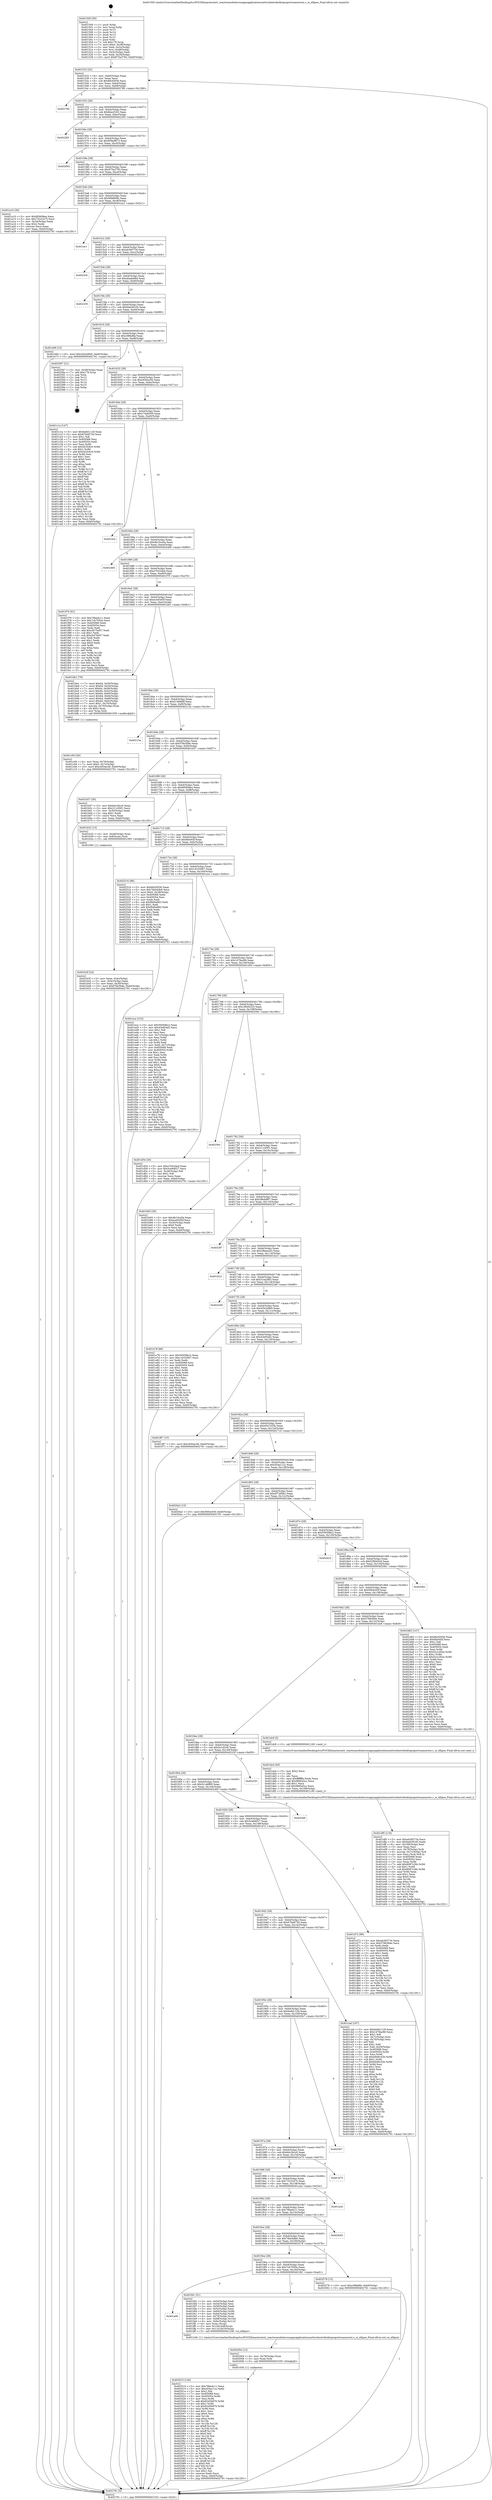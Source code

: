 digraph "0x401500" {
  label = "0x401500 (/mnt/c/Users/mathe/Desktop/tcc/POCII/binaries/extr_reactosmodulesrosappsapplicationsnettsclientrdesktopuiportsnanoxwin.c_ui_ellipse_Final-ollvm.out::main(0))"
  labelloc = "t"
  node[shape=record]

  Entry [label="",width=0.3,height=0.3,shape=circle,fillcolor=black,style=filled]
  "0x401532" [label="{
     0x401532 [32]\l
     | [instrs]\l
     &nbsp;&nbsp;0x401532 \<+6\>: mov -0xb0(%rbp),%eax\l
     &nbsp;&nbsp;0x401538 \<+2\>: mov %eax,%ecx\l
     &nbsp;&nbsp;0x40153a \<+6\>: sub $0x86cf2936,%ecx\l
     &nbsp;&nbsp;0x401540 \<+6\>: mov %eax,-0xb4(%rbp)\l
     &nbsp;&nbsp;0x401546 \<+6\>: mov %ecx,-0xb8(%rbp)\l
     &nbsp;&nbsp;0x40154c \<+6\>: je 0000000000402780 \<main+0x1280\>\l
  }"]
  "0x402780" [label="{
     0x402780\l
  }", style=dashed]
  "0x401552" [label="{
     0x401552 [28]\l
     | [instrs]\l
     &nbsp;&nbsp;0x401552 \<+5\>: jmp 0000000000401557 \<main+0x57\>\l
     &nbsp;&nbsp;0x401557 \<+6\>: mov -0xb4(%rbp),%eax\l
     &nbsp;&nbsp;0x40155d \<+5\>: sub $0x8eecf162,%eax\l
     &nbsp;&nbsp;0x401562 \<+6\>: mov %eax,-0xbc(%rbp)\l
     &nbsp;&nbsp;0x401568 \<+6\>: je 0000000000402283 \<main+0xd83\>\l
  }"]
  Exit [label="",width=0.3,height=0.3,shape=circle,fillcolor=black,style=filled,peripheries=2]
  "0x402283" [label="{
     0x402283\l
  }", style=dashed]
  "0x40156e" [label="{
     0x40156e [28]\l
     | [instrs]\l
     &nbsp;&nbsp;0x40156e \<+5\>: jmp 0000000000401573 \<main+0x73\>\l
     &nbsp;&nbsp;0x401573 \<+6\>: mov -0xb4(%rbp),%eax\l
     &nbsp;&nbsp;0x401579 \<+5\>: sub $0x958e8873,%eax\l
     &nbsp;&nbsp;0x40157e \<+6\>: mov %eax,-0xc0(%rbp)\l
     &nbsp;&nbsp;0x401584 \<+6\>: je 0000000000402693 \<main+0x1193\>\l
  }"]
  "0x402010" [label="{
     0x402010 [146]\l
     | [instrs]\l
     &nbsp;&nbsp;0x402010 \<+5\>: mov $0x78bedc11,%ecx\l
     &nbsp;&nbsp;0x402015 \<+5\>: mov $0x454a11cc,%edx\l
     &nbsp;&nbsp;0x40201a \<+2\>: mov $0x1,%bl\l
     &nbsp;&nbsp;0x40201c \<+7\>: mov 0x405068,%esi\l
     &nbsp;&nbsp;0x402023 \<+8\>: mov 0x405054,%r8d\l
     &nbsp;&nbsp;0x40202b \<+3\>: mov %esi,%r9d\l
     &nbsp;&nbsp;0x40202e \<+7\>: add $0x9245b876,%r9d\l
     &nbsp;&nbsp;0x402035 \<+4\>: sub $0x1,%r9d\l
     &nbsp;&nbsp;0x402039 \<+7\>: sub $0x9245b876,%r9d\l
     &nbsp;&nbsp;0x402040 \<+4\>: imul %r9d,%esi\l
     &nbsp;&nbsp;0x402044 \<+3\>: and $0x1,%esi\l
     &nbsp;&nbsp;0x402047 \<+3\>: cmp $0x0,%esi\l
     &nbsp;&nbsp;0x40204a \<+4\>: sete %r14b\l
     &nbsp;&nbsp;0x40204e \<+4\>: cmp $0xa,%r8d\l
     &nbsp;&nbsp;0x402052 \<+4\>: setl %r15b\l
     &nbsp;&nbsp;0x402056 \<+3\>: mov %r14b,%r12b\l
     &nbsp;&nbsp;0x402059 \<+4\>: xor $0xff,%r12b\l
     &nbsp;&nbsp;0x40205d \<+3\>: mov %r15b,%r13b\l
     &nbsp;&nbsp;0x402060 \<+4\>: xor $0xff,%r13b\l
     &nbsp;&nbsp;0x402064 \<+3\>: xor $0x0,%bl\l
     &nbsp;&nbsp;0x402067 \<+3\>: mov %r12b,%al\l
     &nbsp;&nbsp;0x40206a \<+2\>: and $0x0,%al\l
     &nbsp;&nbsp;0x40206c \<+3\>: and %bl,%r14b\l
     &nbsp;&nbsp;0x40206f \<+3\>: mov %r13b,%sil\l
     &nbsp;&nbsp;0x402072 \<+4\>: and $0x0,%sil\l
     &nbsp;&nbsp;0x402076 \<+3\>: and %bl,%r15b\l
     &nbsp;&nbsp;0x402079 \<+3\>: or %r14b,%al\l
     &nbsp;&nbsp;0x40207c \<+3\>: or %r15b,%sil\l
     &nbsp;&nbsp;0x40207f \<+3\>: xor %sil,%al\l
     &nbsp;&nbsp;0x402082 \<+3\>: or %r13b,%r12b\l
     &nbsp;&nbsp;0x402085 \<+4\>: xor $0xff,%r12b\l
     &nbsp;&nbsp;0x402089 \<+3\>: or $0x0,%bl\l
     &nbsp;&nbsp;0x40208c \<+3\>: and %bl,%r12b\l
     &nbsp;&nbsp;0x40208f \<+3\>: or %r12b,%al\l
     &nbsp;&nbsp;0x402092 \<+2\>: test $0x1,%al\l
     &nbsp;&nbsp;0x402094 \<+3\>: cmovne %edx,%ecx\l
     &nbsp;&nbsp;0x402097 \<+6\>: mov %ecx,-0xb0(%rbp)\l
     &nbsp;&nbsp;0x40209d \<+5\>: jmp 0000000000402791 \<main+0x1291\>\l
  }"]
  "0x402693" [label="{
     0x402693\l
  }", style=dashed]
  "0x40158a" [label="{
     0x40158a [28]\l
     | [instrs]\l
     &nbsp;&nbsp;0x40158a \<+5\>: jmp 000000000040158f \<main+0x8f\>\l
     &nbsp;&nbsp;0x40158f \<+6\>: mov -0xb4(%rbp),%eax\l
     &nbsp;&nbsp;0x401595 \<+5\>: sub $0x975a3793,%eax\l
     &nbsp;&nbsp;0x40159a \<+6\>: mov %eax,-0xc4(%rbp)\l
     &nbsp;&nbsp;0x4015a0 \<+6\>: je 0000000000401a10 \<main+0x510\>\l
  }"]
  "0x402004" [label="{
     0x402004 [12]\l
     | [instrs]\l
     &nbsp;&nbsp;0x402004 \<+4\>: mov -0x78(%rbp),%rax\l
     &nbsp;&nbsp;0x402008 \<+3\>: mov %rax,%rdi\l
     &nbsp;&nbsp;0x40200b \<+5\>: call 0000000000401030 \<free@plt\>\l
     | [calls]\l
     &nbsp;&nbsp;0x401030 \{1\} (unknown)\l
  }"]
  "0x401a10" [label="{
     0x401a10 [30]\l
     | [instrs]\l
     &nbsp;&nbsp;0x401a10 \<+5\>: mov $0xfd5608ea,%eax\l
     &nbsp;&nbsp;0x401a15 \<+5\>: mov $0x73222475,%ecx\l
     &nbsp;&nbsp;0x401a1a \<+3\>: mov -0x34(%rbp),%edx\l
     &nbsp;&nbsp;0x401a1d \<+3\>: cmp $0x2,%edx\l
     &nbsp;&nbsp;0x401a20 \<+3\>: cmovne %ecx,%eax\l
     &nbsp;&nbsp;0x401a23 \<+6\>: mov %eax,-0xb0(%rbp)\l
     &nbsp;&nbsp;0x401a29 \<+5\>: jmp 0000000000402791 \<main+0x1291\>\l
  }"]
  "0x4015a6" [label="{
     0x4015a6 [28]\l
     | [instrs]\l
     &nbsp;&nbsp;0x4015a6 \<+5\>: jmp 00000000004015ab \<main+0xab\>\l
     &nbsp;&nbsp;0x4015ab \<+6\>: mov -0xb4(%rbp),%eax\l
     &nbsp;&nbsp;0x4015b1 \<+5\>: sub $0x9fd6bf0b,%eax\l
     &nbsp;&nbsp;0x4015b6 \<+6\>: mov %eax,-0xc8(%rbp)\l
     &nbsp;&nbsp;0x4015bc \<+6\>: je 0000000000401ac1 \<main+0x5c1\>\l
  }"]
  "0x402791" [label="{
     0x402791 [5]\l
     | [instrs]\l
     &nbsp;&nbsp;0x402791 \<+5\>: jmp 0000000000401532 \<main+0x32\>\l
  }"]
  "0x401500" [label="{
     0x401500 [50]\l
     | [instrs]\l
     &nbsp;&nbsp;0x401500 \<+1\>: push %rbp\l
     &nbsp;&nbsp;0x401501 \<+3\>: mov %rsp,%rbp\l
     &nbsp;&nbsp;0x401504 \<+2\>: push %r15\l
     &nbsp;&nbsp;0x401506 \<+2\>: push %r14\l
     &nbsp;&nbsp;0x401508 \<+2\>: push %r13\l
     &nbsp;&nbsp;0x40150a \<+2\>: push %r12\l
     &nbsp;&nbsp;0x40150c \<+1\>: push %rbx\l
     &nbsp;&nbsp;0x40150d \<+7\>: sub $0x178,%rsp\l
     &nbsp;&nbsp;0x401514 \<+7\>: movl $0x0,-0x38(%rbp)\l
     &nbsp;&nbsp;0x40151b \<+3\>: mov %edi,-0x3c(%rbp)\l
     &nbsp;&nbsp;0x40151e \<+4\>: mov %rsi,-0x48(%rbp)\l
     &nbsp;&nbsp;0x401522 \<+3\>: mov -0x3c(%rbp),%edi\l
     &nbsp;&nbsp;0x401525 \<+3\>: mov %edi,-0x34(%rbp)\l
     &nbsp;&nbsp;0x401528 \<+10\>: movl $0x975a3793,-0xb0(%rbp)\l
  }"]
  "0x401a06" [label="{
     0x401a06\l
  }", style=dashed]
  "0x401ac1" [label="{
     0x401ac1\l
  }", style=dashed]
  "0x4015c2" [label="{
     0x4015c2 [28]\l
     | [instrs]\l
     &nbsp;&nbsp;0x4015c2 \<+5\>: jmp 00000000004015c7 \<main+0xc7\>\l
     &nbsp;&nbsp;0x4015c7 \<+6\>: mov -0xb4(%rbp),%eax\l
     &nbsp;&nbsp;0x4015cd \<+5\>: sub $0xab365734,%eax\l
     &nbsp;&nbsp;0x4015d2 \<+6\>: mov %eax,-0xcc(%rbp)\l
     &nbsp;&nbsp;0x4015d8 \<+6\>: je 00000000004025c6 \<main+0x10c6\>\l
  }"]
  "0x401fd1" [label="{
     0x401fd1 [51]\l
     | [instrs]\l
     &nbsp;&nbsp;0x401fd1 \<+3\>: mov -0x50(%rbp),%edi\l
     &nbsp;&nbsp;0x401fd4 \<+3\>: mov -0x54(%rbp),%esi\l
     &nbsp;&nbsp;0x401fd7 \<+3\>: mov -0x58(%rbp),%edx\l
     &nbsp;&nbsp;0x401fda \<+3\>: mov -0x5c(%rbp),%ecx\l
     &nbsp;&nbsp;0x401fdd \<+4\>: mov -0x60(%rbp),%r8d\l
     &nbsp;&nbsp;0x401fe1 \<+4\>: mov -0x64(%rbp),%r9d\l
     &nbsp;&nbsp;0x401fe5 \<+4\>: mov -0x78(%rbp),%rax\l
     &nbsp;&nbsp;0x401fe9 \<+4\>: mov -0x68(%rbp),%r10d\l
     &nbsp;&nbsp;0x401fed \<+4\>: mov -0x6c(%rbp),%r11d\l
     &nbsp;&nbsp;0x401ff1 \<+4\>: mov %rax,(%rsp)\l
     &nbsp;&nbsp;0x401ff5 \<+5\>: mov %r10d,0x8(%rsp)\l
     &nbsp;&nbsp;0x401ffa \<+5\>: mov %r11d,0x10(%rsp)\l
     &nbsp;&nbsp;0x401fff \<+5\>: call 0000000000401240 \<ui_ellipse\>\l
     | [calls]\l
     &nbsp;&nbsp;0x401240 \{1\} (/mnt/c/Users/mathe/Desktop/tcc/POCII/binaries/extr_reactosmodulesrosappsapplicationsnettsclientrdesktopuiportsnanoxwin.c_ui_ellipse_Final-ollvm.out::ui_ellipse)\l
  }"]
  "0x4025c6" [label="{
     0x4025c6\l
  }", style=dashed]
  "0x4015de" [label="{
     0x4015de [28]\l
     | [instrs]\l
     &nbsp;&nbsp;0x4015de \<+5\>: jmp 00000000004015e3 \<main+0xe3\>\l
     &nbsp;&nbsp;0x4015e3 \<+6\>: mov -0xb4(%rbp),%eax\l
     &nbsp;&nbsp;0x4015e9 \<+5\>: sub $0xabada68d,%eax\l
     &nbsp;&nbsp;0x4015ee \<+6\>: mov %eax,-0xd0(%rbp)\l
     &nbsp;&nbsp;0x4015f4 \<+6\>: je 0000000000402250 \<main+0xd50\>\l
  }"]
  "0x4019ea" [label="{
     0x4019ea [28]\l
     | [instrs]\l
     &nbsp;&nbsp;0x4019ea \<+5\>: jmp 00000000004019ef \<main+0x4ef\>\l
     &nbsp;&nbsp;0x4019ef \<+6\>: mov -0xb4(%rbp),%eax\l
     &nbsp;&nbsp;0x4019f5 \<+5\>: sub $0x7cb7050a,%eax\l
     &nbsp;&nbsp;0x4019fa \<+6\>: mov %eax,-0x164(%rbp)\l
     &nbsp;&nbsp;0x401a00 \<+6\>: je 0000000000401fd1 \<main+0xad1\>\l
  }"]
  "0x402250" [label="{
     0x402250\l
  }", style=dashed]
  "0x4015fa" [label="{
     0x4015fa [28]\l
     | [instrs]\l
     &nbsp;&nbsp;0x4015fa \<+5\>: jmp 00000000004015ff \<main+0xff\>\l
     &nbsp;&nbsp;0x4015ff \<+6\>: mov -0xb4(%rbp),%eax\l
     &nbsp;&nbsp;0x401605 \<+5\>: sub $0xba628165,%eax\l
     &nbsp;&nbsp;0x40160a \<+6\>: mov %eax,-0xd4(%rbp)\l
     &nbsp;&nbsp;0x401610 \<+6\>: je 0000000000401e69 \<main+0x969\>\l
  }"]
  "0x402578" [label="{
     0x402578 [15]\l
     | [instrs]\l
     &nbsp;&nbsp;0x402578 \<+10\>: movl $0xc08fa8fa,-0xb0(%rbp)\l
     &nbsp;&nbsp;0x402582 \<+5\>: jmp 0000000000402791 \<main+0x1291\>\l
  }"]
  "0x401e69" [label="{
     0x401e69 [15]\l
     | [instrs]\l
     &nbsp;&nbsp;0x401e69 \<+10\>: movl $0x42b2d9e9,-0xb0(%rbp)\l
     &nbsp;&nbsp;0x401e73 \<+5\>: jmp 0000000000402791 \<main+0x1291\>\l
  }"]
  "0x401616" [label="{
     0x401616 [28]\l
     | [instrs]\l
     &nbsp;&nbsp;0x401616 \<+5\>: jmp 000000000040161b \<main+0x11b\>\l
     &nbsp;&nbsp;0x40161b \<+6\>: mov -0xb4(%rbp),%eax\l
     &nbsp;&nbsp;0x401621 \<+5\>: sub $0xc08fa8fa,%eax\l
     &nbsp;&nbsp;0x401626 \<+6\>: mov %eax,-0xd8(%rbp)\l
     &nbsp;&nbsp;0x40162c \<+6\>: je 0000000000402587 \<main+0x1087\>\l
  }"]
  "0x4019ce" [label="{
     0x4019ce [28]\l
     | [instrs]\l
     &nbsp;&nbsp;0x4019ce \<+5\>: jmp 00000000004019d3 \<main+0x4d3\>\l
     &nbsp;&nbsp;0x4019d3 \<+6\>: mov -0xb4(%rbp),%eax\l
     &nbsp;&nbsp;0x4019d9 \<+5\>: sub $0x78dc6db0,%eax\l
     &nbsp;&nbsp;0x4019de \<+6\>: mov %eax,-0x160(%rbp)\l
     &nbsp;&nbsp;0x4019e4 \<+6\>: je 0000000000402578 \<main+0x1078\>\l
  }"]
  "0x402587" [label="{
     0x402587 [21]\l
     | [instrs]\l
     &nbsp;&nbsp;0x402587 \<+3\>: mov -0x38(%rbp),%eax\l
     &nbsp;&nbsp;0x40258a \<+7\>: add $0x178,%rsp\l
     &nbsp;&nbsp;0x402591 \<+1\>: pop %rbx\l
     &nbsp;&nbsp;0x402592 \<+2\>: pop %r12\l
     &nbsp;&nbsp;0x402594 \<+2\>: pop %r13\l
     &nbsp;&nbsp;0x402596 \<+2\>: pop %r14\l
     &nbsp;&nbsp;0x402598 \<+2\>: pop %r15\l
     &nbsp;&nbsp;0x40259a \<+1\>: pop %rbp\l
     &nbsp;&nbsp;0x40259b \<+1\>: ret\l
  }"]
  "0x401632" [label="{
     0x401632 [28]\l
     | [instrs]\l
     &nbsp;&nbsp;0x401632 \<+5\>: jmp 0000000000401637 \<main+0x137\>\l
     &nbsp;&nbsp;0x401637 \<+6\>: mov -0xb4(%rbp),%eax\l
     &nbsp;&nbsp;0x40163d \<+5\>: sub $0xc650ac56,%eax\l
     &nbsp;&nbsp;0x401642 \<+6\>: mov %eax,-0xdc(%rbp)\l
     &nbsp;&nbsp;0x401648 \<+6\>: je 0000000000401c1a \<main+0x71a\>\l
  }"]
  "0x402645" [label="{
     0x402645\l
  }", style=dashed]
  "0x401c1a" [label="{
     0x401c1a [147]\l
     | [instrs]\l
     &nbsp;&nbsp;0x401c1a \<+5\>: mov $0x6a9d1129,%eax\l
     &nbsp;&nbsp;0x401c1f \<+5\>: mov $0x67bb873d,%ecx\l
     &nbsp;&nbsp;0x401c24 \<+2\>: mov $0x1,%dl\l
     &nbsp;&nbsp;0x401c26 \<+7\>: mov 0x405068,%esi\l
     &nbsp;&nbsp;0x401c2d \<+7\>: mov 0x405054,%edi\l
     &nbsp;&nbsp;0x401c34 \<+3\>: mov %esi,%r8d\l
     &nbsp;&nbsp;0x401c37 \<+7\>: sub $0x5d1fc6c0,%r8d\l
     &nbsp;&nbsp;0x401c3e \<+4\>: sub $0x1,%r8d\l
     &nbsp;&nbsp;0x401c42 \<+7\>: add $0x5d1fc6c0,%r8d\l
     &nbsp;&nbsp;0x401c49 \<+4\>: imul %r8d,%esi\l
     &nbsp;&nbsp;0x401c4d \<+3\>: and $0x1,%esi\l
     &nbsp;&nbsp;0x401c50 \<+3\>: cmp $0x0,%esi\l
     &nbsp;&nbsp;0x401c53 \<+4\>: sete %r9b\l
     &nbsp;&nbsp;0x401c57 \<+3\>: cmp $0xa,%edi\l
     &nbsp;&nbsp;0x401c5a \<+4\>: setl %r10b\l
     &nbsp;&nbsp;0x401c5e \<+3\>: mov %r9b,%r11b\l
     &nbsp;&nbsp;0x401c61 \<+4\>: xor $0xff,%r11b\l
     &nbsp;&nbsp;0x401c65 \<+3\>: mov %r10b,%bl\l
     &nbsp;&nbsp;0x401c68 \<+3\>: xor $0xff,%bl\l
     &nbsp;&nbsp;0x401c6b \<+3\>: xor $0x1,%dl\l
     &nbsp;&nbsp;0x401c6e \<+3\>: mov %r11b,%r14b\l
     &nbsp;&nbsp;0x401c71 \<+4\>: and $0xff,%r14b\l
     &nbsp;&nbsp;0x401c75 \<+3\>: and %dl,%r9b\l
     &nbsp;&nbsp;0x401c78 \<+3\>: mov %bl,%r15b\l
     &nbsp;&nbsp;0x401c7b \<+4\>: and $0xff,%r15b\l
     &nbsp;&nbsp;0x401c7f \<+3\>: and %dl,%r10b\l
     &nbsp;&nbsp;0x401c82 \<+3\>: or %r9b,%r14b\l
     &nbsp;&nbsp;0x401c85 \<+3\>: or %r10b,%r15b\l
     &nbsp;&nbsp;0x401c88 \<+3\>: xor %r15b,%r14b\l
     &nbsp;&nbsp;0x401c8b \<+3\>: or %bl,%r11b\l
     &nbsp;&nbsp;0x401c8e \<+4\>: xor $0xff,%r11b\l
     &nbsp;&nbsp;0x401c92 \<+3\>: or $0x1,%dl\l
     &nbsp;&nbsp;0x401c95 \<+3\>: and %dl,%r11b\l
     &nbsp;&nbsp;0x401c98 \<+3\>: or %r11b,%r14b\l
     &nbsp;&nbsp;0x401c9b \<+4\>: test $0x1,%r14b\l
     &nbsp;&nbsp;0x401c9f \<+3\>: cmovne %ecx,%eax\l
     &nbsp;&nbsp;0x401ca2 \<+6\>: mov %eax,-0xb0(%rbp)\l
     &nbsp;&nbsp;0x401ca8 \<+5\>: jmp 0000000000402791 \<main+0x1291\>\l
  }"]
  "0x40164e" [label="{
     0x40164e [28]\l
     | [instrs]\l
     &nbsp;&nbsp;0x40164e \<+5\>: jmp 0000000000401653 \<main+0x153\>\l
     &nbsp;&nbsp;0x401653 \<+6\>: mov -0xb4(%rbp),%eax\l
     &nbsp;&nbsp;0x401659 \<+5\>: sub $0xc74a6209,%eax\l
     &nbsp;&nbsp;0x40165e \<+6\>: mov %eax,-0xe0(%rbp)\l
     &nbsp;&nbsp;0x401664 \<+6\>: je 00000000004023cd \<main+0xecd\>\l
  }"]
  "0x4019b2" [label="{
     0x4019b2 [28]\l
     | [instrs]\l
     &nbsp;&nbsp;0x4019b2 \<+5\>: jmp 00000000004019b7 \<main+0x4b7\>\l
     &nbsp;&nbsp;0x4019b7 \<+6\>: mov -0xb4(%rbp),%eax\l
     &nbsp;&nbsp;0x4019bd \<+5\>: sub $0x78bedc11,%eax\l
     &nbsp;&nbsp;0x4019c2 \<+6\>: mov %eax,-0x15c(%rbp)\l
     &nbsp;&nbsp;0x4019c8 \<+6\>: je 0000000000402645 \<main+0x1145\>\l
  }"]
  "0x4023cd" [label="{
     0x4023cd\l
  }", style=dashed]
  "0x40166a" [label="{
     0x40166a [28]\l
     | [instrs]\l
     &nbsp;&nbsp;0x40166a \<+5\>: jmp 000000000040166f \<main+0x16f\>\l
     &nbsp;&nbsp;0x40166f \<+6\>: mov -0xb4(%rbp),%eax\l
     &nbsp;&nbsp;0x401675 \<+5\>: sub $0xdb10ca5a,%eax\l
     &nbsp;&nbsp;0x40167a \<+6\>: mov %eax,-0xe4(%rbp)\l
     &nbsp;&nbsp;0x401680 \<+6\>: je 0000000000402460 \<main+0xf60\>\l
  }"]
  "0x401a2e" [label="{
     0x401a2e\l
  }", style=dashed]
  "0x402460" [label="{
     0x402460\l
  }", style=dashed]
  "0x401686" [label="{
     0x401686 [28]\l
     | [instrs]\l
     &nbsp;&nbsp;0x401686 \<+5\>: jmp 000000000040168b \<main+0x18b\>\l
     &nbsp;&nbsp;0x40168b \<+6\>: mov -0xb4(%rbp),%eax\l
     &nbsp;&nbsp;0x401691 \<+5\>: sub $0xe7b52dad,%eax\l
     &nbsp;&nbsp;0x401696 \<+6\>: mov %eax,-0xe8(%rbp)\l
     &nbsp;&nbsp;0x40169c \<+6\>: je 0000000000401f76 \<main+0xa76\>\l
  }"]
  "0x401996" [label="{
     0x401996 [28]\l
     | [instrs]\l
     &nbsp;&nbsp;0x401996 \<+5\>: jmp 000000000040199b \<main+0x49b\>\l
     &nbsp;&nbsp;0x40199b \<+6\>: mov -0xb4(%rbp),%eax\l
     &nbsp;&nbsp;0x4019a1 \<+5\>: sub $0x73222475,%eax\l
     &nbsp;&nbsp;0x4019a6 \<+6\>: mov %eax,-0x158(%rbp)\l
     &nbsp;&nbsp;0x4019ac \<+6\>: je 0000000000401a2e \<main+0x52e\>\l
  }"]
  "0x401f76" [label="{
     0x401f76 [91]\l
     | [instrs]\l
     &nbsp;&nbsp;0x401f76 \<+5\>: mov $0x78bedc11,%eax\l
     &nbsp;&nbsp;0x401f7b \<+5\>: mov $0x7cb7050a,%ecx\l
     &nbsp;&nbsp;0x401f80 \<+7\>: mov 0x405068,%edx\l
     &nbsp;&nbsp;0x401f87 \<+7\>: mov 0x405054,%esi\l
     &nbsp;&nbsp;0x401f8e \<+2\>: mov %edx,%edi\l
     &nbsp;&nbsp;0x401f90 \<+6\>: add $0xcb57bd57,%edi\l
     &nbsp;&nbsp;0x401f96 \<+3\>: sub $0x1,%edi\l
     &nbsp;&nbsp;0x401f99 \<+6\>: sub $0xcb57bd57,%edi\l
     &nbsp;&nbsp;0x401f9f \<+3\>: imul %edi,%edx\l
     &nbsp;&nbsp;0x401fa2 \<+3\>: and $0x1,%edx\l
     &nbsp;&nbsp;0x401fa5 \<+3\>: cmp $0x0,%edx\l
     &nbsp;&nbsp;0x401fa8 \<+4\>: sete %r8b\l
     &nbsp;&nbsp;0x401fac \<+3\>: cmp $0xa,%esi\l
     &nbsp;&nbsp;0x401faf \<+4\>: setl %r9b\l
     &nbsp;&nbsp;0x401fb3 \<+3\>: mov %r8b,%r10b\l
     &nbsp;&nbsp;0x401fb6 \<+3\>: and %r9b,%r10b\l
     &nbsp;&nbsp;0x401fb9 \<+3\>: xor %r9b,%r8b\l
     &nbsp;&nbsp;0x401fbc \<+3\>: or %r8b,%r10b\l
     &nbsp;&nbsp;0x401fbf \<+4\>: test $0x1,%r10b\l
     &nbsp;&nbsp;0x401fc3 \<+3\>: cmovne %ecx,%eax\l
     &nbsp;&nbsp;0x401fc6 \<+6\>: mov %eax,-0xb0(%rbp)\l
     &nbsp;&nbsp;0x401fcc \<+5\>: jmp 0000000000402791 \<main+0x1291\>\l
  }"]
  "0x4016a2" [label="{
     0x4016a2 [28]\l
     | [instrs]\l
     &nbsp;&nbsp;0x4016a2 \<+5\>: jmp 00000000004016a7 \<main+0x1a7\>\l
     &nbsp;&nbsp;0x4016a7 \<+6\>: mov -0xb4(%rbp),%eax\l
     &nbsp;&nbsp;0x4016ad \<+5\>: sub $0xece93d5f,%eax\l
     &nbsp;&nbsp;0x4016b2 \<+6\>: mov %eax,-0xec(%rbp)\l
     &nbsp;&nbsp;0x4016b8 \<+6\>: je 0000000000401bb1 \<main+0x6b1\>\l
  }"]
  "0x401b75" [label="{
     0x401b75\l
  }", style=dashed]
  "0x401bb1" [label="{
     0x401bb1 [79]\l
     | [instrs]\l
     &nbsp;&nbsp;0x401bb1 \<+7\>: movl $0x64,-0x50(%rbp)\l
     &nbsp;&nbsp;0x401bb8 \<+7\>: movl $0x64,-0x54(%rbp)\l
     &nbsp;&nbsp;0x401bbf \<+7\>: movl $0x64,-0x58(%rbp)\l
     &nbsp;&nbsp;0x401bc6 \<+7\>: movl $0x64,-0x5c(%rbp)\l
     &nbsp;&nbsp;0x401bcd \<+7\>: movl $0x64,-0x60(%rbp)\l
     &nbsp;&nbsp;0x401bd4 \<+7\>: movl $0x64,-0x64(%rbp)\l
     &nbsp;&nbsp;0x401bdb \<+7\>: movl $0x64,-0x68(%rbp)\l
     &nbsp;&nbsp;0x401be2 \<+7\>: movl $0x64,-0x6c(%rbp)\l
     &nbsp;&nbsp;0x401be9 \<+7\>: movl $0x1,-0x70(%rbp)\l
     &nbsp;&nbsp;0x401bf0 \<+4\>: movslq -0x70(%rbp),%rax\l
     &nbsp;&nbsp;0x401bf4 \<+4\>: shl $0x2,%rax\l
     &nbsp;&nbsp;0x401bf8 \<+3\>: mov %rax,%rdi\l
     &nbsp;&nbsp;0x401bfb \<+5\>: call 0000000000401050 \<malloc@plt\>\l
     | [calls]\l
     &nbsp;&nbsp;0x401050 \{1\} (unknown)\l
  }"]
  "0x4016be" [label="{
     0x4016be [28]\l
     | [instrs]\l
     &nbsp;&nbsp;0x4016be \<+5\>: jmp 00000000004016c3 \<main+0x1c3\>\l
     &nbsp;&nbsp;0x4016c3 \<+6\>: mov -0xb4(%rbp),%eax\l
     &nbsp;&nbsp;0x4016c9 \<+5\>: sub $0xf136668f,%eax\l
     &nbsp;&nbsp;0x4016ce \<+6\>: mov %eax,-0xf0(%rbp)\l
     &nbsp;&nbsp;0x4016d4 \<+6\>: je 000000000040213a \<main+0xc3a\>\l
  }"]
  "0x40197a" [label="{
     0x40197a [28]\l
     | [instrs]\l
     &nbsp;&nbsp;0x40197a \<+5\>: jmp 000000000040197f \<main+0x47f\>\l
     &nbsp;&nbsp;0x40197f \<+6\>: mov -0xb4(%rbp),%eax\l
     &nbsp;&nbsp;0x401985 \<+5\>: sub $0x6dc26cc0,%eax\l
     &nbsp;&nbsp;0x40198a \<+6\>: mov %eax,-0x154(%rbp)\l
     &nbsp;&nbsp;0x401990 \<+6\>: je 0000000000401b75 \<main+0x675\>\l
  }"]
  "0x40213a" [label="{
     0x40213a\l
  }", style=dashed]
  "0x4016da" [label="{
     0x4016da [28]\l
     | [instrs]\l
     &nbsp;&nbsp;0x4016da \<+5\>: jmp 00000000004016df \<main+0x1df\>\l
     &nbsp;&nbsp;0x4016df \<+6\>: mov -0xb4(%rbp),%eax\l
     &nbsp;&nbsp;0x4016e5 \<+5\>: sub $0xf76b3b9e,%eax\l
     &nbsp;&nbsp;0x4016ea \<+6\>: mov %eax,-0xf4(%rbp)\l
     &nbsp;&nbsp;0x4016f0 \<+6\>: je 0000000000401b57 \<main+0x657\>\l
  }"]
  "0x4025b7" [label="{
     0x4025b7\l
  }", style=dashed]
  "0x401b57" [label="{
     0x401b57 [30]\l
     | [instrs]\l
     &nbsp;&nbsp;0x401b57 \<+5\>: mov $0x6dc26cc0,%eax\l
     &nbsp;&nbsp;0x401b5c \<+5\>: mov $0x211c95f1,%ecx\l
     &nbsp;&nbsp;0x401b61 \<+3\>: mov -0x30(%rbp),%edx\l
     &nbsp;&nbsp;0x401b64 \<+3\>: cmp $0x1,%edx\l
     &nbsp;&nbsp;0x401b67 \<+3\>: cmovl %ecx,%eax\l
     &nbsp;&nbsp;0x401b6a \<+6\>: mov %eax,-0xb0(%rbp)\l
     &nbsp;&nbsp;0x401b70 \<+5\>: jmp 0000000000402791 \<main+0x1291\>\l
  }"]
  "0x4016f6" [label="{
     0x4016f6 [28]\l
     | [instrs]\l
     &nbsp;&nbsp;0x4016f6 \<+5\>: jmp 00000000004016fb \<main+0x1fb\>\l
     &nbsp;&nbsp;0x4016fb \<+6\>: mov -0xb4(%rbp),%eax\l
     &nbsp;&nbsp;0x401701 \<+5\>: sub $0xfd5608ea,%eax\l
     &nbsp;&nbsp;0x401706 \<+6\>: mov %eax,-0xf8(%rbp)\l
     &nbsp;&nbsp;0x40170c \<+6\>: je 0000000000401b32 \<main+0x632\>\l
  }"]
  "0x401df5" [label="{
     0x401df5 [116]\l
     | [instrs]\l
     &nbsp;&nbsp;0x401df5 \<+5\>: mov $0xab365734,%ecx\l
     &nbsp;&nbsp;0x401dfa \<+5\>: mov $0xba628165,%edx\l
     &nbsp;&nbsp;0x401dff \<+6\>: mov -0x168(%rbp),%esi\l
     &nbsp;&nbsp;0x401e05 \<+3\>: imul %eax,%esi\l
     &nbsp;&nbsp;0x401e08 \<+4\>: mov -0x78(%rbp),%rdi\l
     &nbsp;&nbsp;0x401e0c \<+4\>: movslq -0x7c(%rbp),%r8\l
     &nbsp;&nbsp;0x401e10 \<+4\>: mov %esi,(%rdi,%r8,4)\l
     &nbsp;&nbsp;0x401e14 \<+7\>: mov 0x405068,%eax\l
     &nbsp;&nbsp;0x401e1b \<+7\>: mov 0x405054,%esi\l
     &nbsp;&nbsp;0x401e22 \<+3\>: mov %eax,%r9d\l
     &nbsp;&nbsp;0x401e25 \<+7\>: add $0x8087c28c,%r9d\l
     &nbsp;&nbsp;0x401e2c \<+4\>: sub $0x1,%r9d\l
     &nbsp;&nbsp;0x401e30 \<+7\>: sub $0x8087c28c,%r9d\l
     &nbsp;&nbsp;0x401e37 \<+4\>: imul %r9d,%eax\l
     &nbsp;&nbsp;0x401e3b \<+3\>: and $0x1,%eax\l
     &nbsp;&nbsp;0x401e3e \<+3\>: cmp $0x0,%eax\l
     &nbsp;&nbsp;0x401e41 \<+4\>: sete %r10b\l
     &nbsp;&nbsp;0x401e45 \<+3\>: cmp $0xa,%esi\l
     &nbsp;&nbsp;0x401e48 \<+4\>: setl %r11b\l
     &nbsp;&nbsp;0x401e4c \<+3\>: mov %r10b,%bl\l
     &nbsp;&nbsp;0x401e4f \<+3\>: and %r11b,%bl\l
     &nbsp;&nbsp;0x401e52 \<+3\>: xor %r11b,%r10b\l
     &nbsp;&nbsp;0x401e55 \<+3\>: or %r10b,%bl\l
     &nbsp;&nbsp;0x401e58 \<+3\>: test $0x1,%bl\l
     &nbsp;&nbsp;0x401e5b \<+3\>: cmovne %edx,%ecx\l
     &nbsp;&nbsp;0x401e5e \<+6\>: mov %ecx,-0xb0(%rbp)\l
     &nbsp;&nbsp;0x401e64 \<+5\>: jmp 0000000000402791 \<main+0x1291\>\l
  }"]
  "0x401b32" [label="{
     0x401b32 [13]\l
     | [instrs]\l
     &nbsp;&nbsp;0x401b32 \<+4\>: mov -0x48(%rbp),%rax\l
     &nbsp;&nbsp;0x401b36 \<+4\>: mov 0x8(%rax),%rdi\l
     &nbsp;&nbsp;0x401b3a \<+5\>: call 0000000000401060 \<atoi@plt\>\l
     | [calls]\l
     &nbsp;&nbsp;0x401060 \{1\} (unknown)\l
  }"]
  "0x401712" [label="{
     0x401712 [28]\l
     | [instrs]\l
     &nbsp;&nbsp;0x401712 \<+5\>: jmp 0000000000401717 \<main+0x217\>\l
     &nbsp;&nbsp;0x401717 \<+6\>: mov -0xb4(%rbp),%eax\l
     &nbsp;&nbsp;0x40171d \<+5\>: sub $0x6fa045f,%eax\l
     &nbsp;&nbsp;0x401722 \<+6\>: mov %eax,-0xfc(%rbp)\l
     &nbsp;&nbsp;0x401728 \<+6\>: je 0000000000402516 \<main+0x1016\>\l
  }"]
  "0x401b3f" [label="{
     0x401b3f [24]\l
     | [instrs]\l
     &nbsp;&nbsp;0x401b3f \<+3\>: mov %eax,-0x4c(%rbp)\l
     &nbsp;&nbsp;0x401b42 \<+3\>: mov -0x4c(%rbp),%eax\l
     &nbsp;&nbsp;0x401b45 \<+3\>: mov %eax,-0x30(%rbp)\l
     &nbsp;&nbsp;0x401b48 \<+10\>: movl $0xf76b3b9e,-0xb0(%rbp)\l
     &nbsp;&nbsp;0x401b52 \<+5\>: jmp 0000000000402791 \<main+0x1291\>\l
  }"]
  "0x401dcd" [label="{
     0x401dcd [40]\l
     | [instrs]\l
     &nbsp;&nbsp;0x401dcd \<+5\>: mov $0x2,%ecx\l
     &nbsp;&nbsp;0x401dd2 \<+1\>: cltd\l
     &nbsp;&nbsp;0x401dd3 \<+2\>: idiv %ecx\l
     &nbsp;&nbsp;0x401dd5 \<+6\>: imul $0xfffffffe,%edx,%ecx\l
     &nbsp;&nbsp;0x401ddb \<+6\>: add $0x9895a5cc,%ecx\l
     &nbsp;&nbsp;0x401de1 \<+3\>: add $0x1,%ecx\l
     &nbsp;&nbsp;0x401de4 \<+6\>: sub $0x9895a5cc,%ecx\l
     &nbsp;&nbsp;0x401dea \<+6\>: mov %ecx,-0x168(%rbp)\l
     &nbsp;&nbsp;0x401df0 \<+5\>: call 0000000000401160 \<next_i\>\l
     | [calls]\l
     &nbsp;&nbsp;0x401160 \{1\} (/mnt/c/Users/mathe/Desktop/tcc/POCII/binaries/extr_reactosmodulesrosappsapplicationsnettsclientrdesktopuiportsnanoxwin.c_ui_ellipse_Final-ollvm.out::next_i)\l
  }"]
  "0x402516" [label="{
     0x402516 [98]\l
     | [instrs]\l
     &nbsp;&nbsp;0x402516 \<+5\>: mov $0x86cf2936,%eax\l
     &nbsp;&nbsp;0x40251b \<+5\>: mov $0x78dc6db0,%ecx\l
     &nbsp;&nbsp;0x402520 \<+7\>: movl $0x0,-0x38(%rbp)\l
     &nbsp;&nbsp;0x402527 \<+7\>: mov 0x405068,%edx\l
     &nbsp;&nbsp;0x40252e \<+7\>: mov 0x405054,%esi\l
     &nbsp;&nbsp;0x402535 \<+2\>: mov %edx,%edi\l
     &nbsp;&nbsp;0x402537 \<+6\>: sub $0xf0d0a983,%edi\l
     &nbsp;&nbsp;0x40253d \<+3\>: sub $0x1,%edi\l
     &nbsp;&nbsp;0x402540 \<+6\>: add $0xf0d0a983,%edi\l
     &nbsp;&nbsp;0x402546 \<+3\>: imul %edi,%edx\l
     &nbsp;&nbsp;0x402549 \<+3\>: and $0x1,%edx\l
     &nbsp;&nbsp;0x40254c \<+3\>: cmp $0x0,%edx\l
     &nbsp;&nbsp;0x40254f \<+4\>: sete %r8b\l
     &nbsp;&nbsp;0x402553 \<+3\>: cmp $0xa,%esi\l
     &nbsp;&nbsp;0x402556 \<+4\>: setl %r9b\l
     &nbsp;&nbsp;0x40255a \<+3\>: mov %r8b,%r10b\l
     &nbsp;&nbsp;0x40255d \<+3\>: and %r9b,%r10b\l
     &nbsp;&nbsp;0x402560 \<+3\>: xor %r9b,%r8b\l
     &nbsp;&nbsp;0x402563 \<+3\>: or %r8b,%r10b\l
     &nbsp;&nbsp;0x402566 \<+4\>: test $0x1,%r10b\l
     &nbsp;&nbsp;0x40256a \<+3\>: cmovne %ecx,%eax\l
     &nbsp;&nbsp;0x40256d \<+6\>: mov %eax,-0xb0(%rbp)\l
     &nbsp;&nbsp;0x402573 \<+5\>: jmp 0000000000402791 \<main+0x1291\>\l
  }"]
  "0x40172e" [label="{
     0x40172e [28]\l
     | [instrs]\l
     &nbsp;&nbsp;0x40172e \<+5\>: jmp 0000000000401733 \<main+0x233\>\l
     &nbsp;&nbsp;0x401733 \<+6\>: mov -0xb4(%rbp),%eax\l
     &nbsp;&nbsp;0x401739 \<+5\>: sub $0x14332667,%eax\l
     &nbsp;&nbsp;0x40173e \<+6\>: mov %eax,-0x100(%rbp)\l
     &nbsp;&nbsp;0x401744 \<+6\>: je 0000000000401ece \<main+0x9ce\>\l
  }"]
  "0x40195e" [label="{
     0x40195e [28]\l
     | [instrs]\l
     &nbsp;&nbsp;0x40195e \<+5\>: jmp 0000000000401963 \<main+0x463\>\l
     &nbsp;&nbsp;0x401963 \<+6\>: mov -0xb4(%rbp),%eax\l
     &nbsp;&nbsp;0x401969 \<+5\>: sub $0x6a9d1129,%eax\l
     &nbsp;&nbsp;0x40196e \<+6\>: mov %eax,-0x150(%rbp)\l
     &nbsp;&nbsp;0x401974 \<+6\>: je 00000000004025b7 \<main+0x10b7\>\l
  }"]
  "0x401ece" [label="{
     0x401ece [153]\l
     | [instrs]\l
     &nbsp;&nbsp;0x401ece \<+5\>: mov $0x50059bc2,%eax\l
     &nbsp;&nbsp;0x401ed3 \<+5\>: mov $0x43ef54d2,%ecx\l
     &nbsp;&nbsp;0x401ed8 \<+2\>: mov $0x1,%dl\l
     &nbsp;&nbsp;0x401eda \<+2\>: xor %esi,%esi\l
     &nbsp;&nbsp;0x401edc \<+3\>: mov -0x7c(%rbp),%edi\l
     &nbsp;&nbsp;0x401edf \<+3\>: mov %esi,%r8d\l
     &nbsp;&nbsp;0x401ee2 \<+4\>: sub $0x1,%r8d\l
     &nbsp;&nbsp;0x401ee6 \<+3\>: sub %r8d,%edi\l
     &nbsp;&nbsp;0x401ee9 \<+3\>: mov %edi,-0x7c(%rbp)\l
     &nbsp;&nbsp;0x401eec \<+7\>: mov 0x405068,%edi\l
     &nbsp;&nbsp;0x401ef3 \<+8\>: mov 0x405054,%r8d\l
     &nbsp;&nbsp;0x401efb \<+3\>: sub $0x1,%esi\l
     &nbsp;&nbsp;0x401efe \<+3\>: mov %edi,%r9d\l
     &nbsp;&nbsp;0x401f01 \<+3\>: add %esi,%r9d\l
     &nbsp;&nbsp;0x401f04 \<+4\>: imul %r9d,%edi\l
     &nbsp;&nbsp;0x401f08 \<+3\>: and $0x1,%edi\l
     &nbsp;&nbsp;0x401f0b \<+3\>: cmp $0x0,%edi\l
     &nbsp;&nbsp;0x401f0e \<+4\>: sete %r10b\l
     &nbsp;&nbsp;0x401f12 \<+4\>: cmp $0xa,%r8d\l
     &nbsp;&nbsp;0x401f16 \<+4\>: setl %r11b\l
     &nbsp;&nbsp;0x401f1a \<+3\>: mov %r10b,%bl\l
     &nbsp;&nbsp;0x401f1d \<+3\>: xor $0xff,%bl\l
     &nbsp;&nbsp;0x401f20 \<+3\>: mov %r11b,%r14b\l
     &nbsp;&nbsp;0x401f23 \<+4\>: xor $0xff,%r14b\l
     &nbsp;&nbsp;0x401f27 \<+3\>: xor $0x1,%dl\l
     &nbsp;&nbsp;0x401f2a \<+3\>: mov %bl,%r15b\l
     &nbsp;&nbsp;0x401f2d \<+4\>: and $0xff,%r15b\l
     &nbsp;&nbsp;0x401f31 \<+3\>: and %dl,%r10b\l
     &nbsp;&nbsp;0x401f34 \<+3\>: mov %r14b,%r12b\l
     &nbsp;&nbsp;0x401f37 \<+4\>: and $0xff,%r12b\l
     &nbsp;&nbsp;0x401f3b \<+3\>: and %dl,%r11b\l
     &nbsp;&nbsp;0x401f3e \<+3\>: or %r10b,%r15b\l
     &nbsp;&nbsp;0x401f41 \<+3\>: or %r11b,%r12b\l
     &nbsp;&nbsp;0x401f44 \<+3\>: xor %r12b,%r15b\l
     &nbsp;&nbsp;0x401f47 \<+3\>: or %r14b,%bl\l
     &nbsp;&nbsp;0x401f4a \<+3\>: xor $0xff,%bl\l
     &nbsp;&nbsp;0x401f4d \<+3\>: or $0x1,%dl\l
     &nbsp;&nbsp;0x401f50 \<+2\>: and %dl,%bl\l
     &nbsp;&nbsp;0x401f52 \<+3\>: or %bl,%r15b\l
     &nbsp;&nbsp;0x401f55 \<+4\>: test $0x1,%r15b\l
     &nbsp;&nbsp;0x401f59 \<+3\>: cmovne %ecx,%eax\l
     &nbsp;&nbsp;0x401f5c \<+6\>: mov %eax,-0xb0(%rbp)\l
     &nbsp;&nbsp;0x401f62 \<+5\>: jmp 0000000000402791 \<main+0x1291\>\l
  }"]
  "0x40174a" [label="{
     0x40174a [28]\l
     | [instrs]\l
     &nbsp;&nbsp;0x40174a \<+5\>: jmp 000000000040174f \<main+0x24f\>\l
     &nbsp;&nbsp;0x40174f \<+6\>: mov -0xb4(%rbp),%eax\l
     &nbsp;&nbsp;0x401755 \<+5\>: sub $0x1479ac86,%eax\l
     &nbsp;&nbsp;0x40175a \<+6\>: mov %eax,-0x104(%rbp)\l
     &nbsp;&nbsp;0x401760 \<+6\>: je 0000000000401d54 \<main+0x854\>\l
  }"]
  "0x401cad" [label="{
     0x401cad [167]\l
     | [instrs]\l
     &nbsp;&nbsp;0x401cad \<+5\>: mov $0x6a9d1129,%eax\l
     &nbsp;&nbsp;0x401cb2 \<+5\>: mov $0x1479ac86,%ecx\l
     &nbsp;&nbsp;0x401cb7 \<+2\>: mov $0x1,%dl\l
     &nbsp;&nbsp;0x401cb9 \<+3\>: mov -0x7c(%rbp),%esi\l
     &nbsp;&nbsp;0x401cbc \<+3\>: cmp -0x70(%rbp),%esi\l
     &nbsp;&nbsp;0x401cbf \<+4\>: setl %dil\l
     &nbsp;&nbsp;0x401cc3 \<+4\>: and $0x1,%dil\l
     &nbsp;&nbsp;0x401cc7 \<+4\>: mov %dil,-0x29(%rbp)\l
     &nbsp;&nbsp;0x401ccb \<+7\>: mov 0x405068,%esi\l
     &nbsp;&nbsp;0x401cd2 \<+8\>: mov 0x405054,%r8d\l
     &nbsp;&nbsp;0x401cda \<+3\>: mov %esi,%r9d\l
     &nbsp;&nbsp;0x401cdd \<+7\>: sub $0xb948c42b,%r9d\l
     &nbsp;&nbsp;0x401ce4 \<+4\>: sub $0x1,%r9d\l
     &nbsp;&nbsp;0x401ce8 \<+7\>: add $0xb948c42b,%r9d\l
     &nbsp;&nbsp;0x401cef \<+4\>: imul %r9d,%esi\l
     &nbsp;&nbsp;0x401cf3 \<+3\>: and $0x1,%esi\l
     &nbsp;&nbsp;0x401cf6 \<+3\>: cmp $0x0,%esi\l
     &nbsp;&nbsp;0x401cf9 \<+4\>: sete %dil\l
     &nbsp;&nbsp;0x401cfd \<+4\>: cmp $0xa,%r8d\l
     &nbsp;&nbsp;0x401d01 \<+4\>: setl %r10b\l
     &nbsp;&nbsp;0x401d05 \<+3\>: mov %dil,%r11b\l
     &nbsp;&nbsp;0x401d08 \<+4\>: xor $0xff,%r11b\l
     &nbsp;&nbsp;0x401d0c \<+3\>: mov %r10b,%bl\l
     &nbsp;&nbsp;0x401d0f \<+3\>: xor $0xff,%bl\l
     &nbsp;&nbsp;0x401d12 \<+3\>: xor $0x0,%dl\l
     &nbsp;&nbsp;0x401d15 \<+3\>: mov %r11b,%r14b\l
     &nbsp;&nbsp;0x401d18 \<+4\>: and $0x0,%r14b\l
     &nbsp;&nbsp;0x401d1c \<+3\>: and %dl,%dil\l
     &nbsp;&nbsp;0x401d1f \<+3\>: mov %bl,%r15b\l
     &nbsp;&nbsp;0x401d22 \<+4\>: and $0x0,%r15b\l
     &nbsp;&nbsp;0x401d26 \<+3\>: and %dl,%r10b\l
     &nbsp;&nbsp;0x401d29 \<+3\>: or %dil,%r14b\l
     &nbsp;&nbsp;0x401d2c \<+3\>: or %r10b,%r15b\l
     &nbsp;&nbsp;0x401d2f \<+3\>: xor %r15b,%r14b\l
     &nbsp;&nbsp;0x401d32 \<+3\>: or %bl,%r11b\l
     &nbsp;&nbsp;0x401d35 \<+4\>: xor $0xff,%r11b\l
     &nbsp;&nbsp;0x401d39 \<+3\>: or $0x0,%dl\l
     &nbsp;&nbsp;0x401d3c \<+3\>: and %dl,%r11b\l
     &nbsp;&nbsp;0x401d3f \<+3\>: or %r11b,%r14b\l
     &nbsp;&nbsp;0x401d42 \<+4\>: test $0x1,%r14b\l
     &nbsp;&nbsp;0x401d46 \<+3\>: cmovne %ecx,%eax\l
     &nbsp;&nbsp;0x401d49 \<+6\>: mov %eax,-0xb0(%rbp)\l
     &nbsp;&nbsp;0x401d4f \<+5\>: jmp 0000000000402791 \<main+0x1291\>\l
  }"]
  "0x401d54" [label="{
     0x401d54 [30]\l
     | [instrs]\l
     &nbsp;&nbsp;0x401d54 \<+5\>: mov $0xe7b52dad,%eax\l
     &nbsp;&nbsp;0x401d59 \<+5\>: mov $0x5ce9d027,%ecx\l
     &nbsp;&nbsp;0x401d5e \<+3\>: mov -0x29(%rbp),%dl\l
     &nbsp;&nbsp;0x401d61 \<+3\>: test $0x1,%dl\l
     &nbsp;&nbsp;0x401d64 \<+3\>: cmovne %ecx,%eax\l
     &nbsp;&nbsp;0x401d67 \<+6\>: mov %eax,-0xb0(%rbp)\l
     &nbsp;&nbsp;0x401d6d \<+5\>: jmp 0000000000402791 \<main+0x1291\>\l
  }"]
  "0x401766" [label="{
     0x401766 [28]\l
     | [instrs]\l
     &nbsp;&nbsp;0x401766 \<+5\>: jmp 000000000040176b \<main+0x26b\>\l
     &nbsp;&nbsp;0x40176b \<+6\>: mov -0xb4(%rbp),%eax\l
     &nbsp;&nbsp;0x401771 \<+5\>: sub $0x180d4325,%eax\l
     &nbsp;&nbsp;0x401776 \<+6\>: mov %eax,-0x108(%rbp)\l
     &nbsp;&nbsp;0x40177c \<+6\>: je 000000000040259c \<main+0x109c\>\l
  }"]
  "0x401942" [label="{
     0x401942 [28]\l
     | [instrs]\l
     &nbsp;&nbsp;0x401942 \<+5\>: jmp 0000000000401947 \<main+0x447\>\l
     &nbsp;&nbsp;0x401947 \<+6\>: mov -0xb4(%rbp),%eax\l
     &nbsp;&nbsp;0x40194d \<+5\>: sub $0x67bb873d,%eax\l
     &nbsp;&nbsp;0x401952 \<+6\>: mov %eax,-0x14c(%rbp)\l
     &nbsp;&nbsp;0x401958 \<+6\>: je 0000000000401cad \<main+0x7ad\>\l
  }"]
  "0x40259c" [label="{
     0x40259c\l
  }", style=dashed]
  "0x401782" [label="{
     0x401782 [28]\l
     | [instrs]\l
     &nbsp;&nbsp;0x401782 \<+5\>: jmp 0000000000401787 \<main+0x287\>\l
     &nbsp;&nbsp;0x401787 \<+6\>: mov -0xb4(%rbp),%eax\l
     &nbsp;&nbsp;0x40178d \<+5\>: sub $0x211c95f1,%eax\l
     &nbsp;&nbsp;0x401792 \<+6\>: mov %eax,-0x10c(%rbp)\l
     &nbsp;&nbsp;0x401798 \<+6\>: je 0000000000401b93 \<main+0x693\>\l
  }"]
  "0x401d72" [label="{
     0x401d72 [86]\l
     | [instrs]\l
     &nbsp;&nbsp;0x401d72 \<+5\>: mov $0xab365734,%eax\l
     &nbsp;&nbsp;0x401d77 \<+5\>: mov $0x5788384e,%ecx\l
     &nbsp;&nbsp;0x401d7c \<+2\>: xor %edx,%edx\l
     &nbsp;&nbsp;0x401d7e \<+7\>: mov 0x405068,%esi\l
     &nbsp;&nbsp;0x401d85 \<+7\>: mov 0x405054,%edi\l
     &nbsp;&nbsp;0x401d8c \<+3\>: sub $0x1,%edx\l
     &nbsp;&nbsp;0x401d8f \<+3\>: mov %esi,%r8d\l
     &nbsp;&nbsp;0x401d92 \<+3\>: add %edx,%r8d\l
     &nbsp;&nbsp;0x401d95 \<+4\>: imul %r8d,%esi\l
     &nbsp;&nbsp;0x401d99 \<+3\>: and $0x1,%esi\l
     &nbsp;&nbsp;0x401d9c \<+3\>: cmp $0x0,%esi\l
     &nbsp;&nbsp;0x401d9f \<+4\>: sete %r9b\l
     &nbsp;&nbsp;0x401da3 \<+3\>: cmp $0xa,%edi\l
     &nbsp;&nbsp;0x401da6 \<+4\>: setl %r10b\l
     &nbsp;&nbsp;0x401daa \<+3\>: mov %r9b,%r11b\l
     &nbsp;&nbsp;0x401dad \<+3\>: and %r10b,%r11b\l
     &nbsp;&nbsp;0x401db0 \<+3\>: xor %r10b,%r9b\l
     &nbsp;&nbsp;0x401db3 \<+3\>: or %r9b,%r11b\l
     &nbsp;&nbsp;0x401db6 \<+4\>: test $0x1,%r11b\l
     &nbsp;&nbsp;0x401dba \<+3\>: cmovne %ecx,%eax\l
     &nbsp;&nbsp;0x401dbd \<+6\>: mov %eax,-0xb0(%rbp)\l
     &nbsp;&nbsp;0x401dc3 \<+5\>: jmp 0000000000402791 \<main+0x1291\>\l
  }"]
  "0x401b93" [label="{
     0x401b93 [30]\l
     | [instrs]\l
     &nbsp;&nbsp;0x401b93 \<+5\>: mov $0xdb10ca5a,%eax\l
     &nbsp;&nbsp;0x401b98 \<+5\>: mov $0xece93d5f,%ecx\l
     &nbsp;&nbsp;0x401b9d \<+3\>: mov -0x30(%rbp),%edx\l
     &nbsp;&nbsp;0x401ba0 \<+3\>: cmp $0x0,%edx\l
     &nbsp;&nbsp;0x401ba3 \<+3\>: cmove %ecx,%eax\l
     &nbsp;&nbsp;0x401ba6 \<+6\>: mov %eax,-0xb0(%rbp)\l
     &nbsp;&nbsp;0x401bac \<+5\>: jmp 0000000000402791 \<main+0x1291\>\l
  }"]
  "0x40179e" [label="{
     0x40179e [28]\l
     | [instrs]\l
     &nbsp;&nbsp;0x40179e \<+5\>: jmp 00000000004017a3 \<main+0x2a3\>\l
     &nbsp;&nbsp;0x4017a3 \<+6\>: mov -0xb4(%rbp),%eax\l
     &nbsp;&nbsp;0x4017a9 \<+5\>: sub $0x28bddf67,%eax\l
     &nbsp;&nbsp;0x4017ae \<+6\>: mov %eax,-0x110(%rbp)\l
     &nbsp;&nbsp;0x4017b4 \<+6\>: je 00000000004023f7 \<main+0xef7\>\l
  }"]
  "0x401c00" [label="{
     0x401c00 [26]\l
     | [instrs]\l
     &nbsp;&nbsp;0x401c00 \<+4\>: mov %rax,-0x78(%rbp)\l
     &nbsp;&nbsp;0x401c04 \<+7\>: movl $0x0,-0x7c(%rbp)\l
     &nbsp;&nbsp;0x401c0b \<+10\>: movl $0xc650ac56,-0xb0(%rbp)\l
     &nbsp;&nbsp;0x401c15 \<+5\>: jmp 0000000000402791 \<main+0x1291\>\l
  }"]
  "0x401926" [label="{
     0x401926 [28]\l
     | [instrs]\l
     &nbsp;&nbsp;0x401926 \<+5\>: jmp 000000000040192b \<main+0x42b\>\l
     &nbsp;&nbsp;0x40192b \<+6\>: mov -0xb4(%rbp),%eax\l
     &nbsp;&nbsp;0x401931 \<+5\>: sub $0x5ce9d027,%eax\l
     &nbsp;&nbsp;0x401936 \<+6\>: mov %eax,-0x148(%rbp)\l
     &nbsp;&nbsp;0x40193c \<+6\>: je 0000000000401d72 \<main+0x872\>\l
  }"]
  "0x4023f7" [label="{
     0x4023f7\l
  }", style=dashed]
  "0x4017ba" [label="{
     0x4017ba [28]\l
     | [instrs]\l
     &nbsp;&nbsp;0x4017ba \<+5\>: jmp 00000000004017bf \<main+0x2bf\>\l
     &nbsp;&nbsp;0x4017bf \<+6\>: mov -0xb4(%rbp),%eax\l
     &nbsp;&nbsp;0x4017c5 \<+5\>: sub $0x29beea43,%eax\l
     &nbsp;&nbsp;0x4017ca \<+6\>: mov %eax,-0x114(%rbp)\l
     &nbsp;&nbsp;0x4017d0 \<+6\>: je 0000000000401b23 \<main+0x623\>\l
  }"]
  "0x40246f" [label="{
     0x40246f\l
  }", style=dashed]
  "0x401b23" [label="{
     0x401b23\l
  }", style=dashed]
  "0x4017d6" [label="{
     0x4017d6 [28]\l
     | [instrs]\l
     &nbsp;&nbsp;0x4017d6 \<+5\>: jmp 00000000004017db \<main+0x2db\>\l
     &nbsp;&nbsp;0x4017db \<+6\>: mov -0xb4(%rbp),%eax\l
     &nbsp;&nbsp;0x4017e1 \<+5\>: sub $0x31ea2f63,%eax\l
     &nbsp;&nbsp;0x4017e6 \<+6\>: mov %eax,-0x118(%rbp)\l
     &nbsp;&nbsp;0x4017ec \<+6\>: je 00000000004022d9 \<main+0xdd9\>\l
  }"]
  "0x40190a" [label="{
     0x40190a [28]\l
     | [instrs]\l
     &nbsp;&nbsp;0x40190a \<+5\>: jmp 000000000040190f \<main+0x40f\>\l
     &nbsp;&nbsp;0x40190f \<+6\>: mov -0xb4(%rbp),%eax\l
     &nbsp;&nbsp;0x401915 \<+5\>: sub $0x5c1a8f69,%eax\l
     &nbsp;&nbsp;0x40191a \<+6\>: mov %eax,-0x144(%rbp)\l
     &nbsp;&nbsp;0x401920 \<+6\>: je 000000000040246f \<main+0xf6f\>\l
  }"]
  "0x4022d9" [label="{
     0x4022d9\l
  }", style=dashed]
  "0x4017f2" [label="{
     0x4017f2 [28]\l
     | [instrs]\l
     &nbsp;&nbsp;0x4017f2 \<+5\>: jmp 00000000004017f7 \<main+0x2f7\>\l
     &nbsp;&nbsp;0x4017f7 \<+6\>: mov -0xb4(%rbp),%eax\l
     &nbsp;&nbsp;0x4017fd \<+5\>: sub $0x42b2d9e9,%eax\l
     &nbsp;&nbsp;0x401802 \<+6\>: mov %eax,-0x11c(%rbp)\l
     &nbsp;&nbsp;0x401808 \<+6\>: je 0000000000401e78 \<main+0x978\>\l
  }"]
  "0x40225f" [label="{
     0x40225f\l
  }", style=dashed]
  "0x401e78" [label="{
     0x401e78 [86]\l
     | [instrs]\l
     &nbsp;&nbsp;0x401e78 \<+5\>: mov $0x50059bc2,%eax\l
     &nbsp;&nbsp;0x401e7d \<+5\>: mov $0x14332667,%ecx\l
     &nbsp;&nbsp;0x401e82 \<+2\>: xor %edx,%edx\l
     &nbsp;&nbsp;0x401e84 \<+7\>: mov 0x405068,%esi\l
     &nbsp;&nbsp;0x401e8b \<+7\>: mov 0x405054,%edi\l
     &nbsp;&nbsp;0x401e92 \<+3\>: sub $0x1,%edx\l
     &nbsp;&nbsp;0x401e95 \<+3\>: mov %esi,%r8d\l
     &nbsp;&nbsp;0x401e98 \<+3\>: add %edx,%r8d\l
     &nbsp;&nbsp;0x401e9b \<+4\>: imul %r8d,%esi\l
     &nbsp;&nbsp;0x401e9f \<+3\>: and $0x1,%esi\l
     &nbsp;&nbsp;0x401ea2 \<+3\>: cmp $0x0,%esi\l
     &nbsp;&nbsp;0x401ea5 \<+4\>: sete %r9b\l
     &nbsp;&nbsp;0x401ea9 \<+3\>: cmp $0xa,%edi\l
     &nbsp;&nbsp;0x401eac \<+4\>: setl %r10b\l
     &nbsp;&nbsp;0x401eb0 \<+3\>: mov %r9b,%r11b\l
     &nbsp;&nbsp;0x401eb3 \<+3\>: and %r10b,%r11b\l
     &nbsp;&nbsp;0x401eb6 \<+3\>: xor %r10b,%r9b\l
     &nbsp;&nbsp;0x401eb9 \<+3\>: or %r9b,%r11b\l
     &nbsp;&nbsp;0x401ebc \<+4\>: test $0x1,%r11b\l
     &nbsp;&nbsp;0x401ec0 \<+3\>: cmovne %ecx,%eax\l
     &nbsp;&nbsp;0x401ec3 \<+6\>: mov %eax,-0xb0(%rbp)\l
     &nbsp;&nbsp;0x401ec9 \<+5\>: jmp 0000000000402791 \<main+0x1291\>\l
  }"]
  "0x40180e" [label="{
     0x40180e [28]\l
     | [instrs]\l
     &nbsp;&nbsp;0x40180e \<+5\>: jmp 0000000000401813 \<main+0x313\>\l
     &nbsp;&nbsp;0x401813 \<+6\>: mov -0xb4(%rbp),%eax\l
     &nbsp;&nbsp;0x401819 \<+5\>: sub $0x43ef54d2,%eax\l
     &nbsp;&nbsp;0x40181e \<+6\>: mov %eax,-0x120(%rbp)\l
     &nbsp;&nbsp;0x401824 \<+6\>: je 0000000000401f67 \<main+0xa67\>\l
  }"]
  "0x4018ee" [label="{
     0x4018ee [28]\l
     | [instrs]\l
     &nbsp;&nbsp;0x4018ee \<+5\>: jmp 00000000004018f3 \<main+0x3f3\>\l
     &nbsp;&nbsp;0x4018f3 \<+6\>: mov -0xb4(%rbp),%eax\l
     &nbsp;&nbsp;0x4018f9 \<+5\>: sub $0x5a1d2cfc,%eax\l
     &nbsp;&nbsp;0x4018fe \<+6\>: mov %eax,-0x140(%rbp)\l
     &nbsp;&nbsp;0x401904 \<+6\>: je 000000000040225f \<main+0xd5f\>\l
  }"]
  "0x401f67" [label="{
     0x401f67 [15]\l
     | [instrs]\l
     &nbsp;&nbsp;0x401f67 \<+10\>: movl $0xc650ac56,-0xb0(%rbp)\l
     &nbsp;&nbsp;0x401f71 \<+5\>: jmp 0000000000402791 \<main+0x1291\>\l
  }"]
  "0x40182a" [label="{
     0x40182a [28]\l
     | [instrs]\l
     &nbsp;&nbsp;0x40182a \<+5\>: jmp 000000000040182f \<main+0x32f\>\l
     &nbsp;&nbsp;0x40182f \<+6\>: mov -0xb4(%rbp),%eax\l
     &nbsp;&nbsp;0x401835 \<+5\>: sub $0x4547c53b,%eax\l
     &nbsp;&nbsp;0x40183a \<+6\>: mov %eax,-0x124(%rbp)\l
     &nbsp;&nbsp;0x401840 \<+6\>: je 000000000040271d \<main+0x121d\>\l
  }"]
  "0x401dc8" [label="{
     0x401dc8 [5]\l
     | [instrs]\l
     &nbsp;&nbsp;0x401dc8 \<+5\>: call 0000000000401160 \<next_i\>\l
     | [calls]\l
     &nbsp;&nbsp;0x401160 \{1\} (/mnt/c/Users/mathe/Desktop/tcc/POCII/binaries/extr_reactosmodulesrosappsapplicationsnettsclientrdesktopuiportsnanoxwin.c_ui_ellipse_Final-ollvm.out::next_i)\l
  }"]
  "0x40271d" [label="{
     0x40271d\l
  }", style=dashed]
  "0x401846" [label="{
     0x401846 [28]\l
     | [instrs]\l
     &nbsp;&nbsp;0x401846 \<+5\>: jmp 000000000040184b \<main+0x34b\>\l
     &nbsp;&nbsp;0x40184b \<+6\>: mov -0xb4(%rbp),%eax\l
     &nbsp;&nbsp;0x401851 \<+5\>: sub $0x454a11cc,%eax\l
     &nbsp;&nbsp;0x401856 \<+6\>: mov %eax,-0x128(%rbp)\l
     &nbsp;&nbsp;0x40185c \<+6\>: je 00000000004020a2 \<main+0xba2\>\l
  }"]
  "0x4018d2" [label="{
     0x4018d2 [28]\l
     | [instrs]\l
     &nbsp;&nbsp;0x4018d2 \<+5\>: jmp 00000000004018d7 \<main+0x3d7\>\l
     &nbsp;&nbsp;0x4018d7 \<+6\>: mov -0xb4(%rbp),%eax\l
     &nbsp;&nbsp;0x4018dd \<+5\>: sub $0x5788384e,%eax\l
     &nbsp;&nbsp;0x4018e2 \<+6\>: mov %eax,-0x13c(%rbp)\l
     &nbsp;&nbsp;0x4018e8 \<+6\>: je 0000000000401dc8 \<main+0x8c8\>\l
  }"]
  "0x4020a2" [label="{
     0x4020a2 [15]\l
     | [instrs]\l
     &nbsp;&nbsp;0x4020a2 \<+10\>: movl $0x5664c93f,-0xb0(%rbp)\l
     &nbsp;&nbsp;0x4020ac \<+5\>: jmp 0000000000402791 \<main+0x1291\>\l
  }"]
  "0x401862" [label="{
     0x401862 [28]\l
     | [instrs]\l
     &nbsp;&nbsp;0x401862 \<+5\>: jmp 0000000000401867 \<main+0x367\>\l
     &nbsp;&nbsp;0x401867 \<+6\>: mov -0xb4(%rbp),%eax\l
     &nbsp;&nbsp;0x40186d \<+5\>: sub $0x4f73d0b2,%eax\l
     &nbsp;&nbsp;0x401872 \<+6\>: mov %eax,-0x12c(%rbp)\l
     &nbsp;&nbsp;0x401878 \<+6\>: je 00000000004023be \<main+0xebe\>\l
  }"]
  "0x402483" [label="{
     0x402483 [147]\l
     | [instrs]\l
     &nbsp;&nbsp;0x402483 \<+5\>: mov $0x86cf2936,%eax\l
     &nbsp;&nbsp;0x402488 \<+5\>: mov $0x6fa045f,%ecx\l
     &nbsp;&nbsp;0x40248d \<+2\>: mov $0x1,%dl\l
     &nbsp;&nbsp;0x40248f \<+7\>: mov 0x405068,%esi\l
     &nbsp;&nbsp;0x402496 \<+7\>: mov 0x405054,%edi\l
     &nbsp;&nbsp;0x40249d \<+3\>: mov %esi,%r8d\l
     &nbsp;&nbsp;0x4024a0 \<+7\>: sub $0x52cc262a,%r8d\l
     &nbsp;&nbsp;0x4024a7 \<+4\>: sub $0x1,%r8d\l
     &nbsp;&nbsp;0x4024ab \<+7\>: add $0x52cc262a,%r8d\l
     &nbsp;&nbsp;0x4024b2 \<+4\>: imul %r8d,%esi\l
     &nbsp;&nbsp;0x4024b6 \<+3\>: and $0x1,%esi\l
     &nbsp;&nbsp;0x4024b9 \<+3\>: cmp $0x0,%esi\l
     &nbsp;&nbsp;0x4024bc \<+4\>: sete %r9b\l
     &nbsp;&nbsp;0x4024c0 \<+3\>: cmp $0xa,%edi\l
     &nbsp;&nbsp;0x4024c3 \<+4\>: setl %r10b\l
     &nbsp;&nbsp;0x4024c7 \<+3\>: mov %r9b,%r11b\l
     &nbsp;&nbsp;0x4024ca \<+4\>: xor $0xff,%r11b\l
     &nbsp;&nbsp;0x4024ce \<+3\>: mov %r10b,%bl\l
     &nbsp;&nbsp;0x4024d1 \<+3\>: xor $0xff,%bl\l
     &nbsp;&nbsp;0x4024d4 \<+3\>: xor $0x1,%dl\l
     &nbsp;&nbsp;0x4024d7 \<+3\>: mov %r11b,%r14b\l
     &nbsp;&nbsp;0x4024da \<+4\>: and $0xff,%r14b\l
     &nbsp;&nbsp;0x4024de \<+3\>: and %dl,%r9b\l
     &nbsp;&nbsp;0x4024e1 \<+3\>: mov %bl,%r15b\l
     &nbsp;&nbsp;0x4024e4 \<+4\>: and $0xff,%r15b\l
     &nbsp;&nbsp;0x4024e8 \<+3\>: and %dl,%r10b\l
     &nbsp;&nbsp;0x4024eb \<+3\>: or %r9b,%r14b\l
     &nbsp;&nbsp;0x4024ee \<+3\>: or %r10b,%r15b\l
     &nbsp;&nbsp;0x4024f1 \<+3\>: xor %r15b,%r14b\l
     &nbsp;&nbsp;0x4024f4 \<+3\>: or %bl,%r11b\l
     &nbsp;&nbsp;0x4024f7 \<+4\>: xor $0xff,%r11b\l
     &nbsp;&nbsp;0x4024fb \<+3\>: or $0x1,%dl\l
     &nbsp;&nbsp;0x4024fe \<+3\>: and %dl,%r11b\l
     &nbsp;&nbsp;0x402501 \<+3\>: or %r11b,%r14b\l
     &nbsp;&nbsp;0x402504 \<+4\>: test $0x1,%r14b\l
     &nbsp;&nbsp;0x402508 \<+3\>: cmovne %ecx,%eax\l
     &nbsp;&nbsp;0x40250b \<+6\>: mov %eax,-0xb0(%rbp)\l
     &nbsp;&nbsp;0x402511 \<+5\>: jmp 0000000000402791 \<main+0x1291\>\l
  }"]
  "0x4023be" [label="{
     0x4023be\l
  }", style=dashed]
  "0x40187e" [label="{
     0x40187e [28]\l
     | [instrs]\l
     &nbsp;&nbsp;0x40187e \<+5\>: jmp 0000000000401883 \<main+0x383\>\l
     &nbsp;&nbsp;0x401883 \<+6\>: mov -0xb4(%rbp),%eax\l
     &nbsp;&nbsp;0x401889 \<+5\>: sub $0x50059bc2,%eax\l
     &nbsp;&nbsp;0x40188e \<+6\>: mov %eax,-0x130(%rbp)\l
     &nbsp;&nbsp;0x401894 \<+6\>: je 0000000000402623 \<main+0x1123\>\l
  }"]
  "0x4018b6" [label="{
     0x4018b6 [28]\l
     | [instrs]\l
     &nbsp;&nbsp;0x4018b6 \<+5\>: jmp 00000000004018bb \<main+0x3bb\>\l
     &nbsp;&nbsp;0x4018bb \<+6\>: mov -0xb4(%rbp),%eax\l
     &nbsp;&nbsp;0x4018c1 \<+5\>: sub $0x5664c93f,%eax\l
     &nbsp;&nbsp;0x4018c6 \<+6\>: mov %eax,-0x138(%rbp)\l
     &nbsp;&nbsp;0x4018cc \<+6\>: je 0000000000402483 \<main+0xf83\>\l
  }"]
  "0x402623" [label="{
     0x402623\l
  }", style=dashed]
  "0x40189a" [label="{
     0x40189a [28]\l
     | [instrs]\l
     &nbsp;&nbsp;0x40189a \<+5\>: jmp 000000000040189f \<main+0x39f\>\l
     &nbsp;&nbsp;0x40189f \<+6\>: mov -0xb4(%rbp),%eax\l
     &nbsp;&nbsp;0x4018a5 \<+5\>: sub $0x5286442d,%eax\l
     &nbsp;&nbsp;0x4018aa \<+6\>: mov %eax,-0x134(%rbp)\l
     &nbsp;&nbsp;0x4018b0 \<+6\>: je 00000000004020b1 \<main+0xbb1\>\l
  }"]
  "0x4020b1" [label="{
     0x4020b1\l
  }", style=dashed]
  Entry -> "0x401500" [label=" 1"]
  "0x401532" -> "0x402780" [label=" 0"]
  "0x401532" -> "0x401552" [label=" 24"]
  "0x402587" -> Exit [label=" 1"]
  "0x401552" -> "0x402283" [label=" 0"]
  "0x401552" -> "0x40156e" [label=" 24"]
  "0x402578" -> "0x402791" [label=" 1"]
  "0x40156e" -> "0x402693" [label=" 0"]
  "0x40156e" -> "0x40158a" [label=" 24"]
  "0x402516" -> "0x402791" [label=" 1"]
  "0x40158a" -> "0x401a10" [label=" 1"]
  "0x40158a" -> "0x4015a6" [label=" 23"]
  "0x401a10" -> "0x402791" [label=" 1"]
  "0x401500" -> "0x401532" [label=" 1"]
  "0x402791" -> "0x401532" [label=" 23"]
  "0x402483" -> "0x402791" [label=" 1"]
  "0x4015a6" -> "0x401ac1" [label=" 0"]
  "0x4015a6" -> "0x4015c2" [label=" 23"]
  "0x4020a2" -> "0x402791" [label=" 1"]
  "0x4015c2" -> "0x4025c6" [label=" 0"]
  "0x4015c2" -> "0x4015de" [label=" 23"]
  "0x402010" -> "0x402791" [label=" 1"]
  "0x4015de" -> "0x402250" [label=" 0"]
  "0x4015de" -> "0x4015fa" [label=" 23"]
  "0x401fd1" -> "0x402004" [label=" 1"]
  "0x4015fa" -> "0x401e69" [label=" 1"]
  "0x4015fa" -> "0x401616" [label=" 22"]
  "0x4019ea" -> "0x401a06" [label=" 0"]
  "0x401616" -> "0x402587" [label=" 1"]
  "0x401616" -> "0x401632" [label=" 21"]
  "0x402004" -> "0x402010" [label=" 1"]
  "0x401632" -> "0x401c1a" [label=" 2"]
  "0x401632" -> "0x40164e" [label=" 19"]
  "0x4019ce" -> "0x4019ea" [label=" 1"]
  "0x40164e" -> "0x4023cd" [label=" 0"]
  "0x40164e" -> "0x40166a" [label=" 19"]
  "0x4019ea" -> "0x401fd1" [label=" 1"]
  "0x40166a" -> "0x402460" [label=" 0"]
  "0x40166a" -> "0x401686" [label=" 19"]
  "0x4019b2" -> "0x4019ce" [label=" 2"]
  "0x401686" -> "0x401f76" [label=" 1"]
  "0x401686" -> "0x4016a2" [label=" 18"]
  "0x4019ce" -> "0x402578" [label=" 1"]
  "0x4016a2" -> "0x401bb1" [label=" 1"]
  "0x4016a2" -> "0x4016be" [label=" 17"]
  "0x401996" -> "0x4019b2" [label=" 2"]
  "0x4016be" -> "0x40213a" [label=" 0"]
  "0x4016be" -> "0x4016da" [label=" 17"]
  "0x4019b2" -> "0x402645" [label=" 0"]
  "0x4016da" -> "0x401b57" [label=" 1"]
  "0x4016da" -> "0x4016f6" [label=" 16"]
  "0x40197a" -> "0x401996" [label=" 2"]
  "0x4016f6" -> "0x401b32" [label=" 1"]
  "0x4016f6" -> "0x401712" [label=" 15"]
  "0x401b32" -> "0x401b3f" [label=" 1"]
  "0x401b3f" -> "0x402791" [label=" 1"]
  "0x401b57" -> "0x402791" [label=" 1"]
  "0x401996" -> "0x401a2e" [label=" 0"]
  "0x401712" -> "0x402516" [label=" 1"]
  "0x401712" -> "0x40172e" [label=" 14"]
  "0x40195e" -> "0x40197a" [label=" 2"]
  "0x40172e" -> "0x401ece" [label=" 1"]
  "0x40172e" -> "0x40174a" [label=" 13"]
  "0x40195e" -> "0x4025b7" [label=" 0"]
  "0x40174a" -> "0x401d54" [label=" 2"]
  "0x40174a" -> "0x401766" [label=" 11"]
  "0x40197a" -> "0x401b75" [label=" 0"]
  "0x401766" -> "0x40259c" [label=" 0"]
  "0x401766" -> "0x401782" [label=" 11"]
  "0x401f67" -> "0x402791" [label=" 1"]
  "0x401782" -> "0x401b93" [label=" 1"]
  "0x401782" -> "0x40179e" [label=" 10"]
  "0x401b93" -> "0x402791" [label=" 1"]
  "0x401bb1" -> "0x401c00" [label=" 1"]
  "0x401c00" -> "0x402791" [label=" 1"]
  "0x401c1a" -> "0x402791" [label=" 2"]
  "0x401ece" -> "0x402791" [label=" 1"]
  "0x40179e" -> "0x4023f7" [label=" 0"]
  "0x40179e" -> "0x4017ba" [label=" 10"]
  "0x401e69" -> "0x402791" [label=" 1"]
  "0x4017ba" -> "0x401b23" [label=" 0"]
  "0x4017ba" -> "0x4017d6" [label=" 10"]
  "0x401df5" -> "0x402791" [label=" 1"]
  "0x4017d6" -> "0x4022d9" [label=" 0"]
  "0x4017d6" -> "0x4017f2" [label=" 10"]
  "0x401dc8" -> "0x401dcd" [label=" 1"]
  "0x4017f2" -> "0x401e78" [label=" 1"]
  "0x4017f2" -> "0x40180e" [label=" 9"]
  "0x401d72" -> "0x402791" [label=" 1"]
  "0x40180e" -> "0x401f67" [label=" 1"]
  "0x40180e" -> "0x40182a" [label=" 8"]
  "0x401cad" -> "0x402791" [label=" 2"]
  "0x40182a" -> "0x40271d" [label=" 0"]
  "0x40182a" -> "0x401846" [label=" 8"]
  "0x401942" -> "0x40195e" [label=" 2"]
  "0x401846" -> "0x4020a2" [label=" 1"]
  "0x401846" -> "0x401862" [label=" 7"]
  "0x401f76" -> "0x402791" [label=" 1"]
  "0x401862" -> "0x4023be" [label=" 0"]
  "0x401862" -> "0x40187e" [label=" 7"]
  "0x401926" -> "0x401942" [label=" 4"]
  "0x40187e" -> "0x402623" [label=" 0"]
  "0x40187e" -> "0x40189a" [label=" 7"]
  "0x401e78" -> "0x402791" [label=" 1"]
  "0x40189a" -> "0x4020b1" [label=" 0"]
  "0x40189a" -> "0x4018b6" [label=" 7"]
  "0x401926" -> "0x401d72" [label=" 1"]
  "0x4018b6" -> "0x402483" [label=" 1"]
  "0x4018b6" -> "0x4018d2" [label=" 6"]
  "0x401942" -> "0x401cad" [label=" 2"]
  "0x4018d2" -> "0x401dc8" [label=" 1"]
  "0x4018d2" -> "0x4018ee" [label=" 5"]
  "0x401d54" -> "0x402791" [label=" 2"]
  "0x4018ee" -> "0x40225f" [label=" 0"]
  "0x4018ee" -> "0x40190a" [label=" 5"]
  "0x401dcd" -> "0x401df5" [label=" 1"]
  "0x40190a" -> "0x40246f" [label=" 0"]
  "0x40190a" -> "0x401926" [label=" 5"]
}
